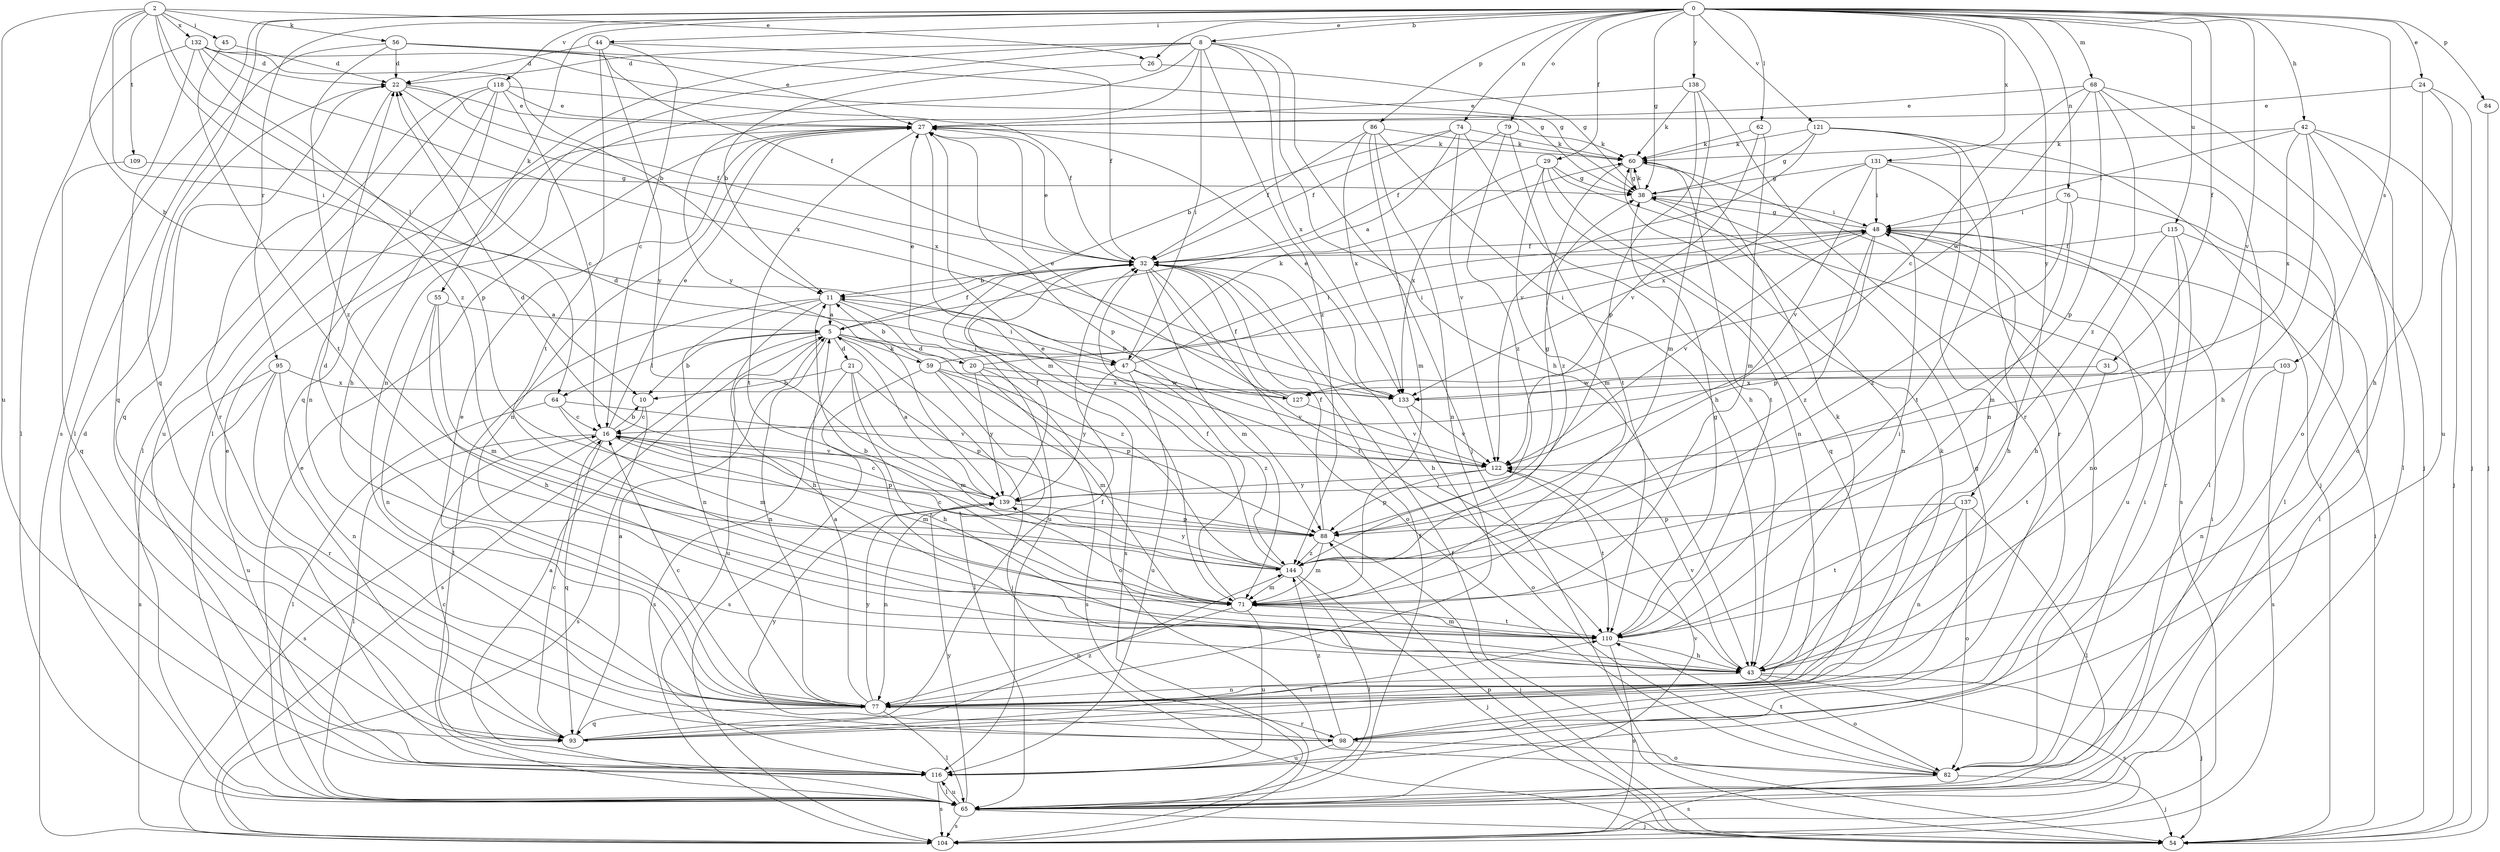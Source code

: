 strict digraph  {
0;
2;
5;
8;
10;
11;
16;
20;
21;
22;
24;
26;
27;
29;
31;
32;
38;
42;
43;
44;
45;
47;
48;
54;
55;
56;
59;
60;
62;
64;
65;
68;
71;
74;
76;
77;
79;
82;
84;
86;
88;
93;
95;
98;
103;
104;
109;
110;
115;
116;
118;
121;
122;
127;
131;
132;
133;
137;
138;
139;
144;
0 -> 8  [label=b];
0 -> 24  [label=e];
0 -> 26  [label=e];
0 -> 29  [label=f];
0 -> 31  [label=f];
0 -> 38  [label=g];
0 -> 42  [label=h];
0 -> 44  [label=i];
0 -> 55  [label=k];
0 -> 62  [label=l];
0 -> 68  [label=m];
0 -> 74  [label=n];
0 -> 76  [label=n];
0 -> 79  [label=o];
0 -> 84  [label=p];
0 -> 86  [label=p];
0 -> 93  [label=q];
0 -> 95  [label=r];
0 -> 103  [label=s];
0 -> 104  [label=s];
0 -> 115  [label=u];
0 -> 118  [label=v];
0 -> 121  [label=v];
0 -> 122  [label=v];
0 -> 131  [label=x];
0 -> 137  [label=y];
0 -> 138  [label=y];
2 -> 10  [label=b];
2 -> 26  [label=e];
2 -> 45  [label=i];
2 -> 47  [label=i];
2 -> 56  [label=k];
2 -> 64  [label=l];
2 -> 109  [label=t];
2 -> 116  [label=u];
2 -> 132  [label=x];
2 -> 144  [label=z];
5 -> 10  [label=b];
5 -> 20  [label=d];
5 -> 21  [label=d];
5 -> 32  [label=f];
5 -> 47  [label=i];
5 -> 54  [label=j];
5 -> 59  [label=k];
5 -> 64  [label=l];
5 -> 77  [label=n];
5 -> 104  [label=s];
5 -> 116  [label=u];
8 -> 22  [label=d];
8 -> 43  [label=h];
8 -> 47  [label=i];
8 -> 54  [label=j];
8 -> 65  [label=l];
8 -> 77  [label=n];
8 -> 93  [label=q];
8 -> 133  [label=x];
8 -> 139  [label=y];
8 -> 144  [label=z];
10 -> 16  [label=c];
10 -> 104  [label=s];
11 -> 5  [label=a];
11 -> 43  [label=h];
11 -> 47  [label=i];
11 -> 65  [label=l];
11 -> 77  [label=n];
11 -> 144  [label=z];
16 -> 10  [label=b];
16 -> 27  [label=e];
16 -> 65  [label=l];
16 -> 71  [label=m];
16 -> 88  [label=p];
16 -> 93  [label=q];
16 -> 104  [label=s];
16 -> 122  [label=v];
20 -> 27  [label=e];
20 -> 48  [label=i];
20 -> 82  [label=o];
20 -> 104  [label=s];
20 -> 127  [label=w];
20 -> 139  [label=y];
21 -> 10  [label=b];
21 -> 43  [label=h];
21 -> 71  [label=m];
21 -> 88  [label=p];
21 -> 104  [label=s];
22 -> 27  [label=e];
22 -> 32  [label=f];
22 -> 93  [label=q];
22 -> 98  [label=r];
22 -> 133  [label=x];
24 -> 27  [label=e];
24 -> 43  [label=h];
24 -> 54  [label=j];
24 -> 116  [label=u];
26 -> 11  [label=b];
26 -> 38  [label=g];
27 -> 60  [label=k];
27 -> 71  [label=m];
27 -> 77  [label=n];
27 -> 88  [label=p];
27 -> 110  [label=t];
29 -> 38  [label=g];
29 -> 71  [label=m];
29 -> 77  [label=n];
29 -> 93  [label=q];
29 -> 104  [label=s];
29 -> 133  [label=x];
31 -> 110  [label=t];
31 -> 127  [label=w];
32 -> 11  [label=b];
32 -> 27  [label=e];
32 -> 43  [label=h];
32 -> 71  [label=m];
32 -> 82  [label=o];
32 -> 104  [label=s];
32 -> 110  [label=t];
32 -> 116  [label=u];
38 -> 48  [label=i];
38 -> 60  [label=k];
38 -> 77  [label=n];
42 -> 43  [label=h];
42 -> 48  [label=i];
42 -> 54  [label=j];
42 -> 60  [label=k];
42 -> 65  [label=l];
42 -> 82  [label=o];
42 -> 133  [label=x];
43 -> 54  [label=j];
43 -> 60  [label=k];
43 -> 77  [label=n];
43 -> 82  [label=o];
43 -> 104  [label=s];
43 -> 122  [label=v];
44 -> 16  [label=c];
44 -> 22  [label=d];
44 -> 32  [label=f];
44 -> 110  [label=t];
44 -> 139  [label=y];
45 -> 22  [label=d];
45 -> 110  [label=t];
47 -> 48  [label=i];
47 -> 60  [label=k];
47 -> 116  [label=u];
47 -> 122  [label=v];
47 -> 139  [label=y];
47 -> 144  [label=z];
48 -> 32  [label=f];
48 -> 38  [label=g];
48 -> 43  [label=h];
48 -> 88  [label=p];
48 -> 116  [label=u];
48 -> 122  [label=v];
48 -> 144  [label=z];
54 -> 32  [label=f];
54 -> 48  [label=i];
54 -> 88  [label=p];
55 -> 5  [label=a];
55 -> 43  [label=h];
55 -> 71  [label=m];
55 -> 77  [label=n];
56 -> 22  [label=d];
56 -> 27  [label=e];
56 -> 32  [label=f];
56 -> 38  [label=g];
56 -> 65  [label=l];
56 -> 144  [label=z];
59 -> 11  [label=b];
59 -> 48  [label=i];
59 -> 65  [label=l];
59 -> 71  [label=m];
59 -> 88  [label=p];
59 -> 104  [label=s];
59 -> 133  [label=x];
60 -> 38  [label=g];
60 -> 82  [label=o];
60 -> 110  [label=t];
60 -> 144  [label=z];
62 -> 60  [label=k];
62 -> 71  [label=m];
62 -> 122  [label=v];
64 -> 16  [label=c];
64 -> 65  [label=l];
64 -> 71  [label=m];
64 -> 122  [label=v];
65 -> 5  [label=a];
65 -> 27  [label=e];
65 -> 32  [label=f];
65 -> 48  [label=i];
65 -> 54  [label=j];
65 -> 104  [label=s];
65 -> 116  [label=u];
65 -> 122  [label=v];
65 -> 139  [label=y];
68 -> 16  [label=c];
68 -> 27  [label=e];
68 -> 54  [label=j];
68 -> 82  [label=o];
68 -> 88  [label=p];
68 -> 127  [label=w];
68 -> 144  [label=z];
71 -> 11  [label=b];
71 -> 32  [label=f];
71 -> 77  [label=n];
71 -> 110  [label=t];
71 -> 116  [label=u];
74 -> 5  [label=a];
74 -> 11  [label=b];
74 -> 32  [label=f];
74 -> 43  [label=h];
74 -> 60  [label=k];
74 -> 122  [label=v];
76 -> 48  [label=i];
76 -> 65  [label=l];
76 -> 71  [label=m];
76 -> 144  [label=z];
77 -> 5  [label=a];
77 -> 16  [label=c];
77 -> 27  [label=e];
77 -> 65  [label=l];
77 -> 93  [label=q];
77 -> 98  [label=r];
77 -> 139  [label=y];
79 -> 32  [label=f];
79 -> 60  [label=k];
79 -> 110  [label=t];
79 -> 144  [label=z];
82 -> 48  [label=i];
82 -> 54  [label=j];
82 -> 104  [label=s];
82 -> 110  [label=t];
84 -> 54  [label=j];
86 -> 32  [label=f];
86 -> 43  [label=h];
86 -> 60  [label=k];
86 -> 71  [label=m];
86 -> 77  [label=n];
86 -> 133  [label=x];
88 -> 32  [label=f];
88 -> 54  [label=j];
88 -> 71  [label=m];
88 -> 144  [label=z];
93 -> 5  [label=a];
93 -> 16  [label=c];
93 -> 32  [label=f];
93 -> 60  [label=k];
93 -> 110  [label=t];
93 -> 144  [label=z];
95 -> 77  [label=n];
95 -> 98  [label=r];
95 -> 104  [label=s];
95 -> 116  [label=u];
95 -> 133  [label=x];
98 -> 38  [label=g];
98 -> 82  [label=o];
98 -> 116  [label=u];
98 -> 139  [label=y];
98 -> 144  [label=z];
103 -> 77  [label=n];
103 -> 104  [label=s];
103 -> 133  [label=x];
109 -> 38  [label=g];
109 -> 93  [label=q];
110 -> 22  [label=d];
110 -> 38  [label=g];
110 -> 43  [label=h];
110 -> 48  [label=i];
110 -> 71  [label=m];
110 -> 104  [label=s];
115 -> 32  [label=f];
115 -> 43  [label=h];
115 -> 65  [label=l];
115 -> 77  [label=n];
115 -> 98  [label=r];
116 -> 16  [label=c];
116 -> 22  [label=d];
116 -> 27  [label=e];
116 -> 65  [label=l];
116 -> 104  [label=s];
118 -> 16  [label=c];
118 -> 27  [label=e];
118 -> 32  [label=f];
118 -> 43  [label=h];
118 -> 65  [label=l];
118 -> 77  [label=n];
118 -> 116  [label=u];
121 -> 38  [label=g];
121 -> 54  [label=j];
121 -> 60  [label=k];
121 -> 77  [label=n];
121 -> 98  [label=r];
121 -> 122  [label=v];
122 -> 22  [label=d];
122 -> 88  [label=p];
122 -> 110  [label=t];
122 -> 139  [label=y];
127 -> 11  [label=b];
127 -> 27  [label=e];
127 -> 32  [label=f];
127 -> 122  [label=v];
131 -> 38  [label=g];
131 -> 48  [label=i];
131 -> 65  [label=l];
131 -> 110  [label=t];
131 -> 122  [label=v];
131 -> 133  [label=x];
132 -> 11  [label=b];
132 -> 22  [label=d];
132 -> 38  [label=g];
132 -> 65  [label=l];
132 -> 88  [label=p];
132 -> 93  [label=q];
132 -> 133  [label=x];
133 -> 27  [label=e];
133 -> 82  [label=o];
133 -> 122  [label=v];
137 -> 65  [label=l];
137 -> 77  [label=n];
137 -> 82  [label=o];
137 -> 88  [label=p];
137 -> 110  [label=t];
138 -> 27  [label=e];
138 -> 60  [label=k];
138 -> 71  [label=m];
138 -> 88  [label=p];
138 -> 98  [label=r];
139 -> 5  [label=a];
139 -> 16  [label=c];
139 -> 22  [label=d];
139 -> 32  [label=f];
139 -> 38  [label=g];
139 -> 77  [label=n];
139 -> 88  [label=p];
144 -> 16  [label=c];
144 -> 27  [label=e];
144 -> 54  [label=j];
144 -> 65  [label=l];
144 -> 71  [label=m];
144 -> 139  [label=y];
}

